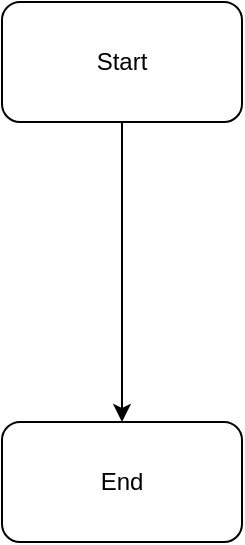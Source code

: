 <mxfile version="24.6.4" type="github">
  <diagram name="Page-1" id="xeEYPeFEBs2jBGY9PeNc">
    <mxGraphModel dx="1360" dy="717" grid="1" gridSize="10" guides="1" tooltips="1" connect="1" arrows="1" fold="1" page="1" pageScale="1" pageWidth="850" pageHeight="1100" math="0" shadow="0">
      <root>
        <mxCell id="0" />
        <mxCell id="1" parent="0" />
        <mxCell id="7RJfkKlbAGzNRWUD046C-1" value="Start" style="rounded=1;whiteSpace=wrap;html=1;" vertex="1" parent="1">
          <mxGeometry x="360" y="140" width="120" height="60" as="geometry" />
        </mxCell>
        <mxCell id="7RJfkKlbAGzNRWUD046C-2" value="End" style="rounded=1;whiteSpace=wrap;html=1;" vertex="1" parent="1">
          <mxGeometry x="360" y="350" width="120" height="60" as="geometry" />
        </mxCell>
        <mxCell id="7RJfkKlbAGzNRWUD046C-3" value="" style="endArrow=classic;html=1;rounded=0;entryX=0.5;entryY=0;entryDx=0;entryDy=0;exitX=0.5;exitY=1;exitDx=0;exitDy=0;" edge="1" parent="1" source="7RJfkKlbAGzNRWUD046C-1" target="7RJfkKlbAGzNRWUD046C-2">
          <mxGeometry width="50" height="50" relative="1" as="geometry">
            <mxPoint x="340" y="220" as="sourcePoint" />
            <mxPoint x="450" y="480" as="targetPoint" />
          </mxGeometry>
        </mxCell>
      </root>
    </mxGraphModel>
  </diagram>
</mxfile>
